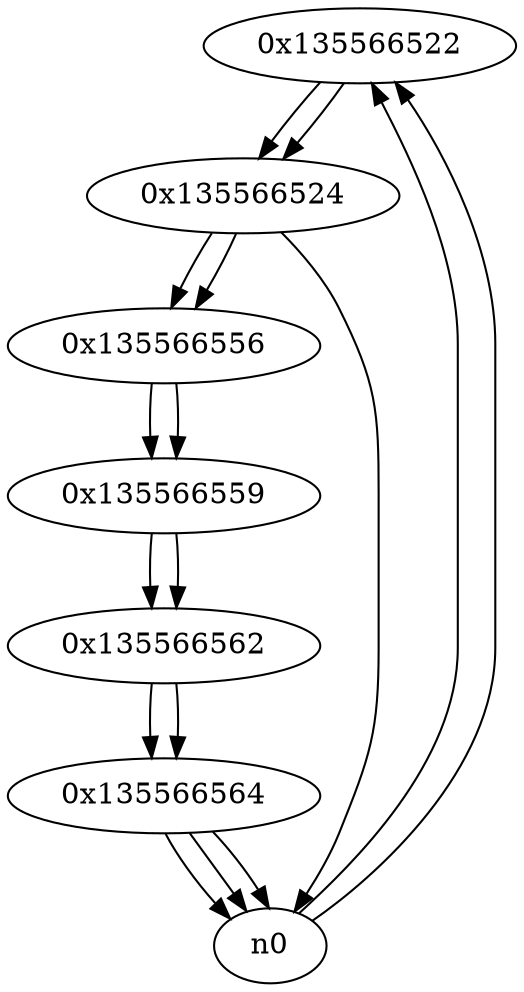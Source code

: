 digraph G{
/* nodes */
  n1 [label="0x135566522"]
  n2 [label="0x135566524"]
  n3 [label="0x135566556"]
  n4 [label="0x135566559"]
  n5 [label="0x135566562"]
  n6 [label="0x135566564"]
/* edges */
n1 -> n2;
n0 -> n1;
n0 -> n1;
n2 -> n3;
n2 -> n0;
n1 -> n2;
n3 -> n4;
n2 -> n3;
n4 -> n5;
n3 -> n4;
n5 -> n6;
n4 -> n5;
n6 -> n0;
n6 -> n0;
n6 -> n0;
n5 -> n6;
}
